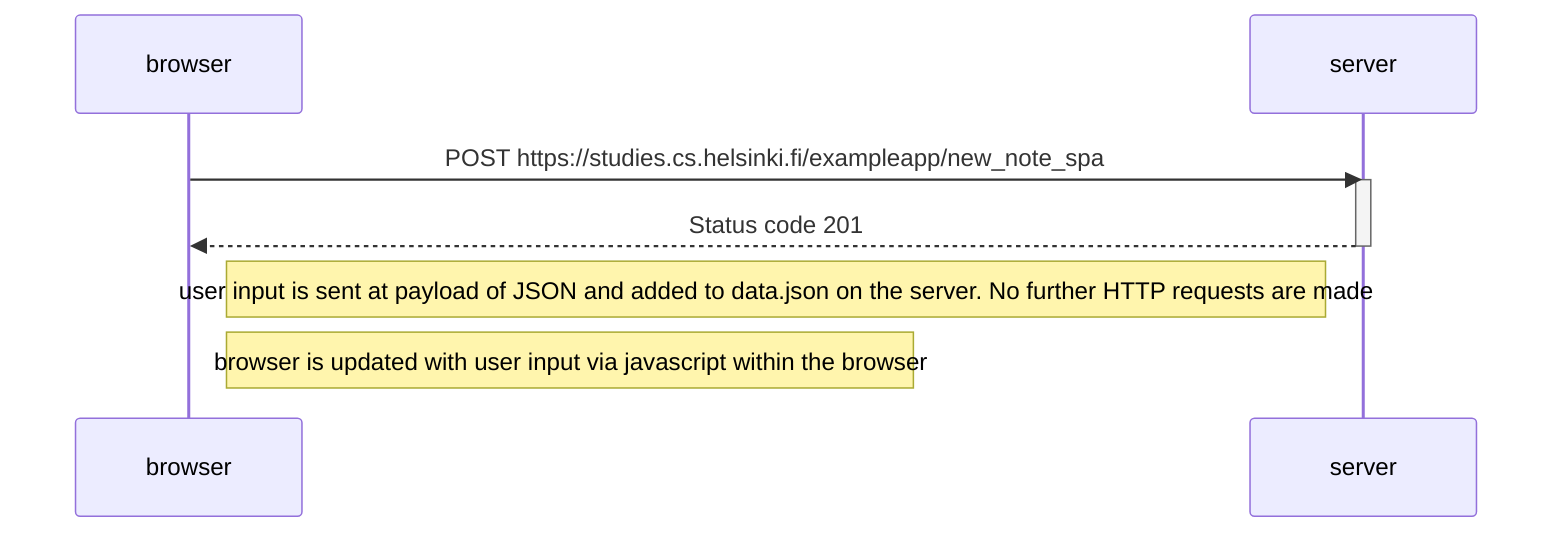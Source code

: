 sequenceDiagram
  participant browser
  participant server
  
  browser->>server: POST https://studies.cs.helsinki.fi/exampleapp/new_note_spa
  activate server
  server-->>browser: Status code 201
  deactivate server

  Note left of server: user input is sent at payload of JSON and added to data.json on the server. No further HTTP requests are made
  Note right of browser: browser is updated with user input via javascript within the browser